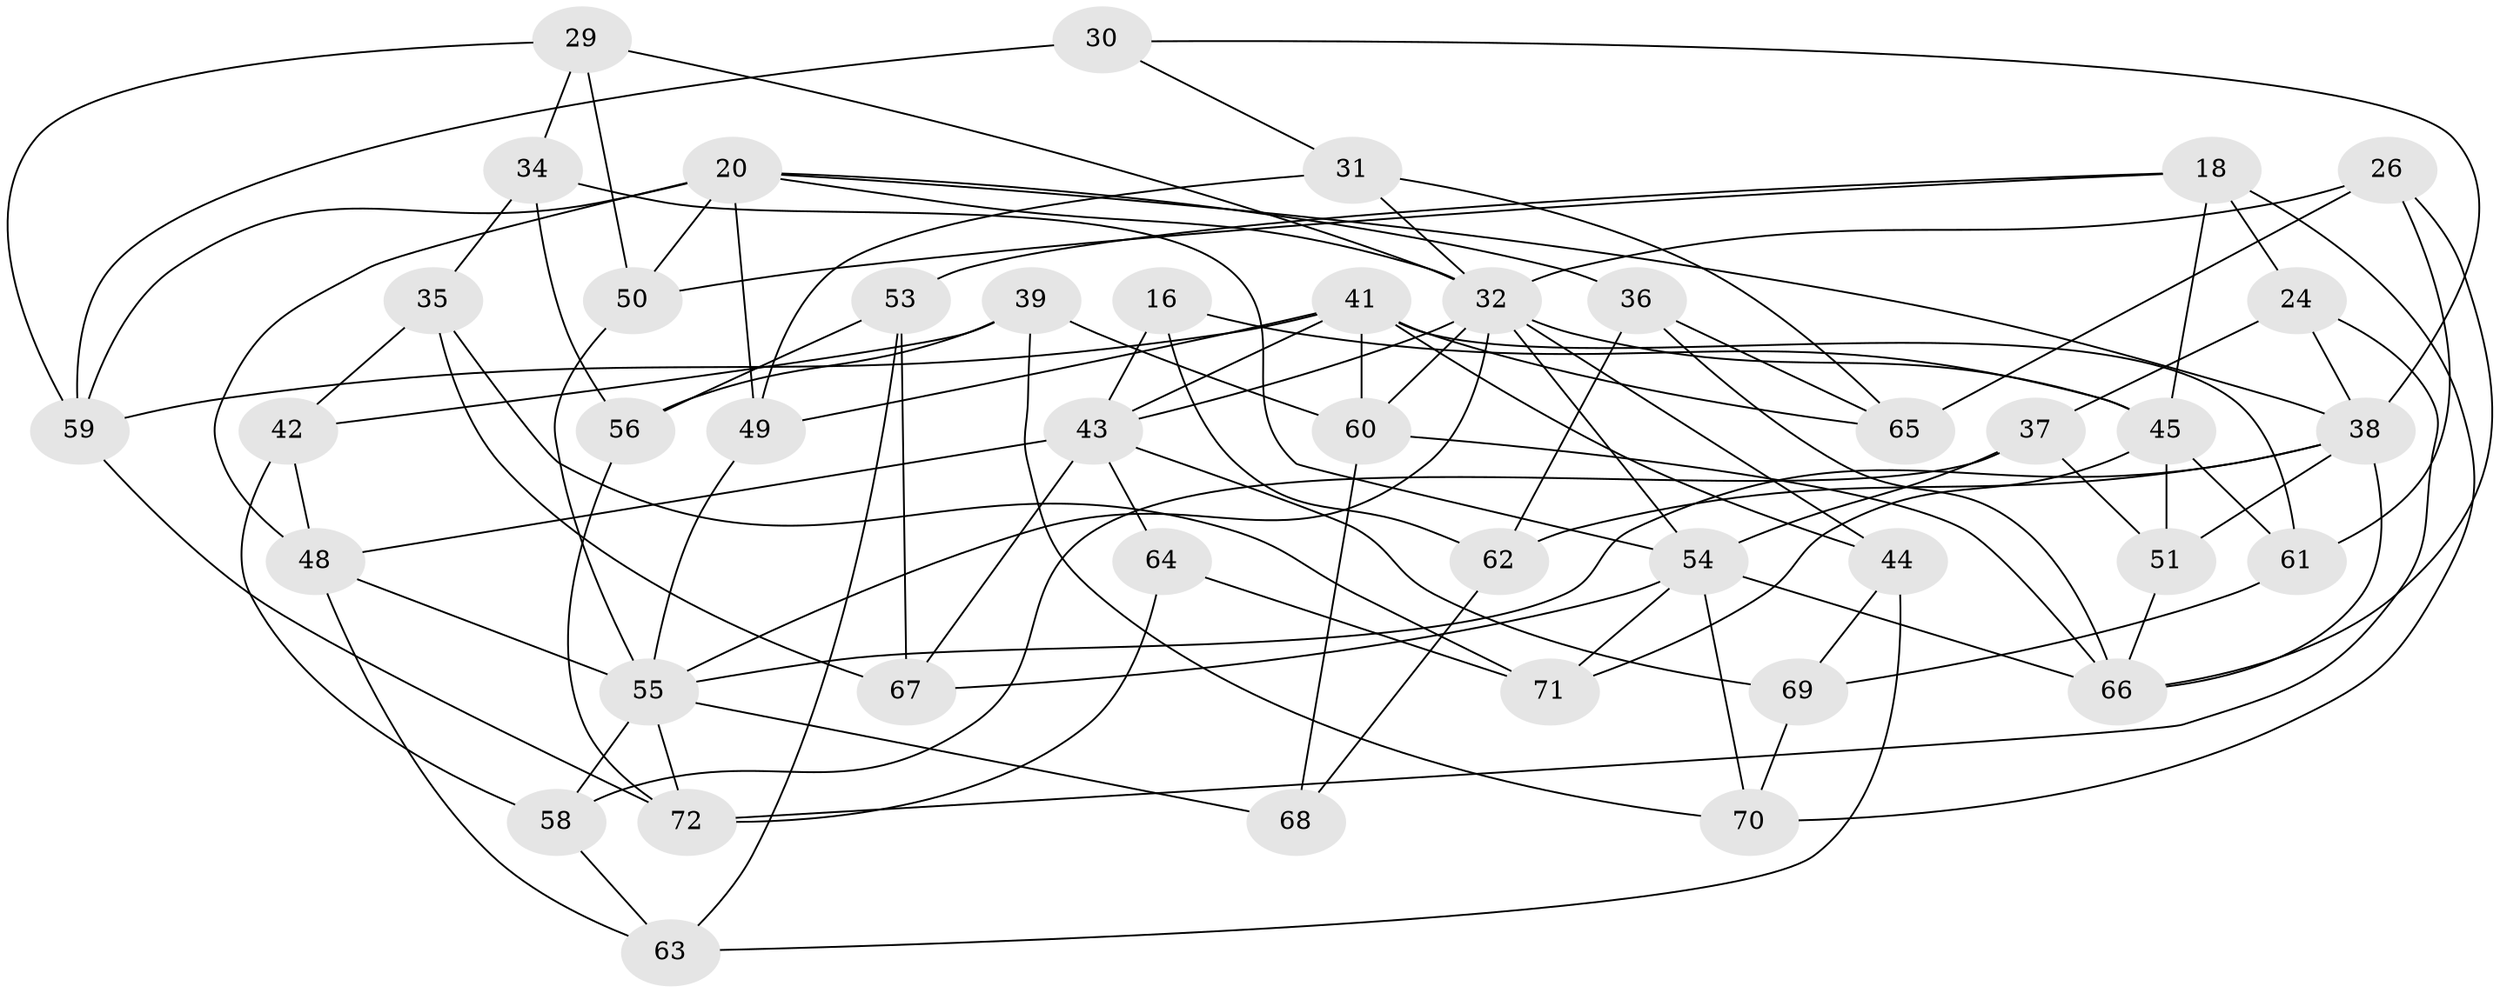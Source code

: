 // original degree distribution, {4: 1.0}
// Generated by graph-tools (version 1.1) at 2025/01/03/04/25 22:01:26]
// undirected, 43 vertices, 101 edges
graph export_dot {
graph [start="1"]
  node [color=gray90,style=filled];
  16;
  18 [super="+4"];
  20 [super="+10+15"];
  24;
  26;
  29;
  30;
  31;
  32 [super="+3+25"];
  34;
  35;
  36;
  37;
  38 [super="+27"];
  39;
  41 [super="+7+19"];
  42;
  43 [super="+33"];
  44;
  45 [super="+13"];
  48 [super="+23+47"];
  49 [super="+21"];
  50;
  51;
  53;
  54 [super="+40"];
  55 [super="+46+17"];
  56;
  58;
  59 [super="+28"];
  60 [super="+57"];
  61;
  62 [super="+52"];
  63;
  64;
  65;
  66 [super="+14"];
  67;
  68;
  69;
  70 [super="+8"];
  71;
  72 [super="+22"];
  16 -- 45;
  16 -- 62 [weight=2];
  16 -- 43;
  18 -- 50;
  18 -- 24;
  18 -- 53;
  18 -- 70 [weight=2];
  18 -- 45;
  20 -- 36;
  20 -- 59;
  20 -- 32;
  20 -- 49;
  20 -- 48 [weight=2];
  20 -- 50;
  20 -- 38;
  24 -- 37;
  24 -- 38;
  24 -- 72;
  26 -- 61;
  26 -- 65;
  26 -- 66;
  26 -- 32;
  29 -- 50;
  29 -- 34;
  29 -- 59;
  29 -- 32;
  30 -- 59 [weight=2];
  30 -- 31;
  30 -- 38;
  31 -- 65;
  31 -- 32;
  31 -- 49;
  32 -- 43 [weight=2];
  32 -- 60 [weight=2];
  32 -- 44;
  32 -- 45;
  32 -- 55;
  32 -- 54;
  34 -- 56;
  34 -- 35;
  34 -- 54;
  35 -- 71;
  35 -- 67;
  35 -- 42;
  36 -- 66;
  36 -- 62;
  36 -- 65;
  37 -- 51;
  37 -- 58;
  37 -- 54;
  38 -- 51;
  38 -- 55 [weight=2];
  38 -- 62;
  38 -- 66;
  39 -- 60;
  39 -- 42;
  39 -- 56;
  39 -- 70;
  41 -- 49 [weight=2];
  41 -- 65;
  41 -- 59;
  41 -- 44;
  41 -- 60;
  41 -- 43;
  41 -- 61;
  42 -- 58;
  42 -- 48;
  43 -- 67;
  43 -- 64;
  43 -- 69;
  43 -- 48;
  44 -- 63;
  44 -- 69;
  45 -- 51;
  45 -- 61;
  45 -- 71;
  48 -- 63;
  48 -- 55 [weight=3];
  49 -- 55 [weight=2];
  50 -- 55;
  51 -- 66;
  53 -- 56;
  53 -- 67;
  53 -- 63;
  54 -- 70 [weight=2];
  54 -- 67;
  54 -- 71;
  54 -- 66;
  55 -- 68;
  55 -- 72;
  55 -- 58;
  56 -- 72;
  58 -- 63;
  59 -- 72;
  60 -- 68;
  60 -- 66;
  61 -- 69;
  62 -- 68 [weight=2];
  64 -- 72 [weight=2];
  64 -- 71;
  69 -- 70;
}
